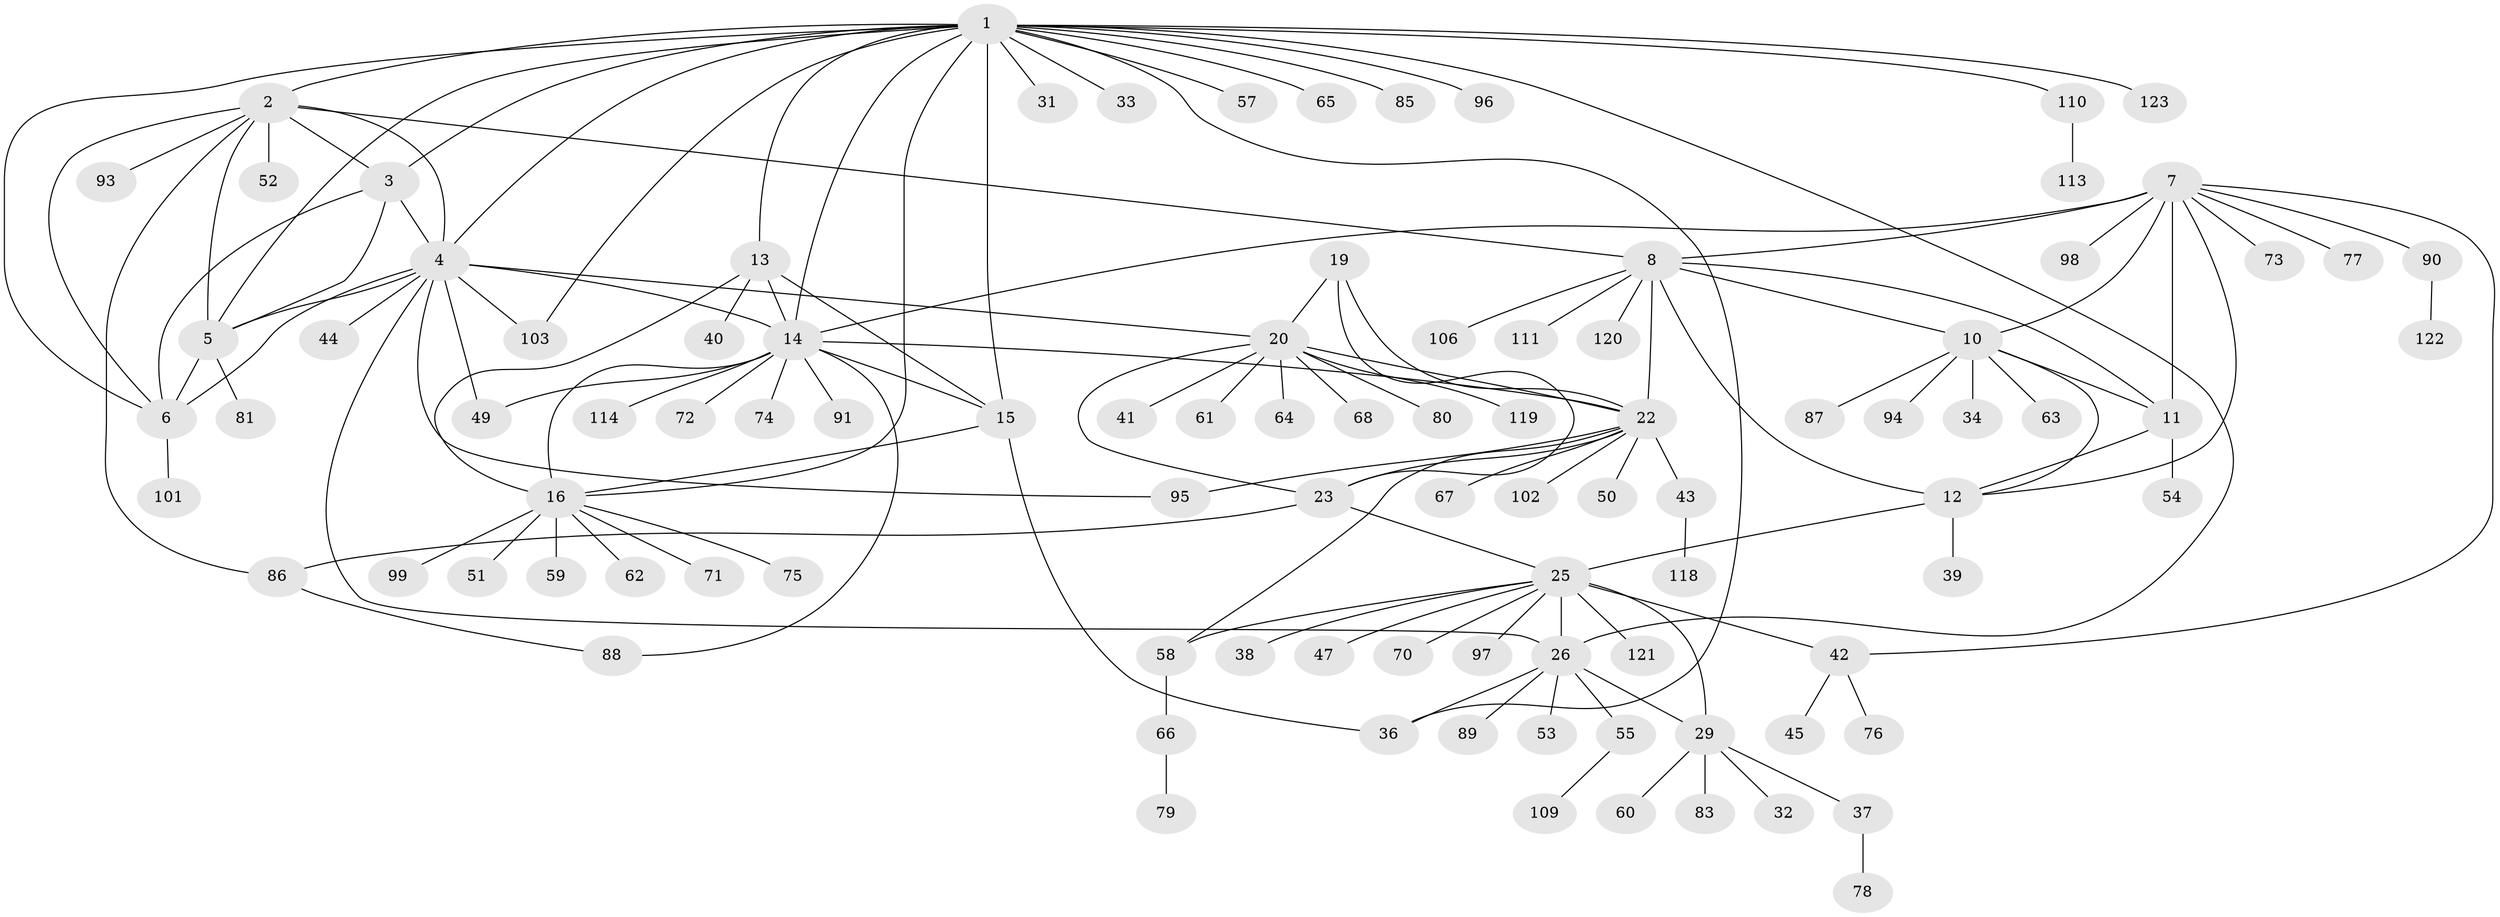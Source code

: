 // Generated by graph-tools (version 1.1) at 2025/24/03/03/25 07:24:17]
// undirected, 98 vertices, 139 edges
graph export_dot {
graph [start="1"]
  node [color=gray90,style=filled];
  1 [super="+17"];
  2 [super="+108"];
  3;
  4 [super="+46"];
  5;
  6 [super="+104"];
  7 [super="+107"];
  8 [super="+9"];
  10 [super="+100"];
  11 [super="+48"];
  12 [super="+35"];
  13 [super="+84"];
  14 [super="+18"];
  15;
  16 [super="+69"];
  19 [super="+115"];
  20 [super="+21"];
  22 [super="+24"];
  23 [super="+82"];
  25 [super="+27"];
  26 [super="+28"];
  29 [super="+30"];
  31;
  32;
  33;
  34;
  36 [super="+105"];
  37;
  38;
  39;
  40;
  41;
  42;
  43;
  44;
  45 [super="+56"];
  47 [super="+116"];
  49;
  50;
  51;
  52;
  53;
  54 [super="+92"];
  55;
  57;
  58;
  59;
  60;
  61;
  62;
  63;
  64;
  65;
  66 [super="+117"];
  67;
  68 [super="+112"];
  70;
  71;
  72;
  73;
  74;
  75;
  76;
  77;
  78;
  79;
  80;
  81;
  83;
  85;
  86;
  87;
  88;
  89;
  90;
  91;
  93;
  94;
  95;
  96;
  97;
  98;
  99;
  101;
  102;
  103;
  106;
  109;
  110;
  111;
  113;
  114;
  118;
  119;
  120;
  121;
  122;
  123;
  1 -- 2;
  1 -- 3;
  1 -- 4;
  1 -- 5;
  1 -- 6;
  1 -- 31;
  1 -- 33;
  1 -- 36;
  1 -- 57;
  1 -- 65;
  1 -- 85;
  1 -- 110;
  1 -- 123;
  1 -- 16;
  1 -- 96;
  1 -- 103;
  1 -- 26;
  1 -- 13;
  1 -- 14 [weight=2];
  1 -- 15;
  2 -- 3;
  2 -- 4;
  2 -- 5;
  2 -- 6;
  2 -- 52;
  2 -- 86;
  2 -- 93;
  2 -- 8;
  3 -- 4;
  3 -- 5;
  3 -- 6;
  4 -- 5;
  4 -- 6;
  4 -- 44;
  4 -- 49;
  4 -- 103;
  4 -- 14;
  4 -- 95;
  4 -- 20;
  4 -- 26;
  5 -- 6;
  5 -- 81;
  6 -- 101;
  7 -- 8 [weight=2];
  7 -- 10;
  7 -- 11;
  7 -- 12;
  7 -- 14;
  7 -- 42;
  7 -- 73;
  7 -- 77;
  7 -- 90;
  7 -- 98;
  8 -- 10 [weight=2];
  8 -- 11 [weight=2];
  8 -- 12 [weight=2];
  8 -- 120;
  8 -- 106;
  8 -- 111;
  8 -- 22;
  10 -- 11;
  10 -- 12;
  10 -- 34;
  10 -- 63;
  10 -- 87;
  10 -- 94;
  11 -- 12;
  11 -- 54;
  12 -- 25;
  12 -- 39;
  13 -- 14 [weight=2];
  13 -- 15;
  13 -- 16;
  13 -- 40;
  14 -- 15 [weight=2];
  14 -- 16 [weight=2];
  14 -- 88;
  14 -- 91;
  14 -- 72;
  14 -- 74;
  14 -- 49;
  14 -- 114;
  14 -- 22;
  15 -- 16;
  15 -- 36;
  16 -- 51;
  16 -- 59;
  16 -- 62;
  16 -- 71;
  16 -- 75;
  16 -- 99;
  19 -- 20 [weight=2];
  19 -- 22 [weight=2];
  19 -- 23;
  20 -- 22 [weight=4];
  20 -- 23 [weight=2];
  20 -- 80;
  20 -- 119;
  20 -- 64;
  20 -- 68;
  20 -- 41;
  20 -- 61;
  22 -- 23 [weight=2];
  22 -- 43;
  22 -- 50;
  22 -- 58;
  22 -- 67;
  22 -- 102;
  22 -- 95;
  23 -- 25;
  23 -- 86;
  25 -- 26 [weight=4];
  25 -- 29 [weight=4];
  25 -- 42;
  25 -- 47;
  25 -- 58;
  25 -- 70;
  25 -- 97;
  25 -- 121;
  25 -- 38;
  26 -- 29 [weight=4];
  26 -- 53;
  26 -- 89;
  26 -- 36;
  26 -- 55;
  29 -- 32;
  29 -- 37;
  29 -- 83;
  29 -- 60;
  37 -- 78;
  42 -- 45;
  42 -- 76;
  43 -- 118;
  55 -- 109;
  58 -- 66;
  66 -- 79;
  86 -- 88;
  90 -- 122;
  110 -- 113;
}
